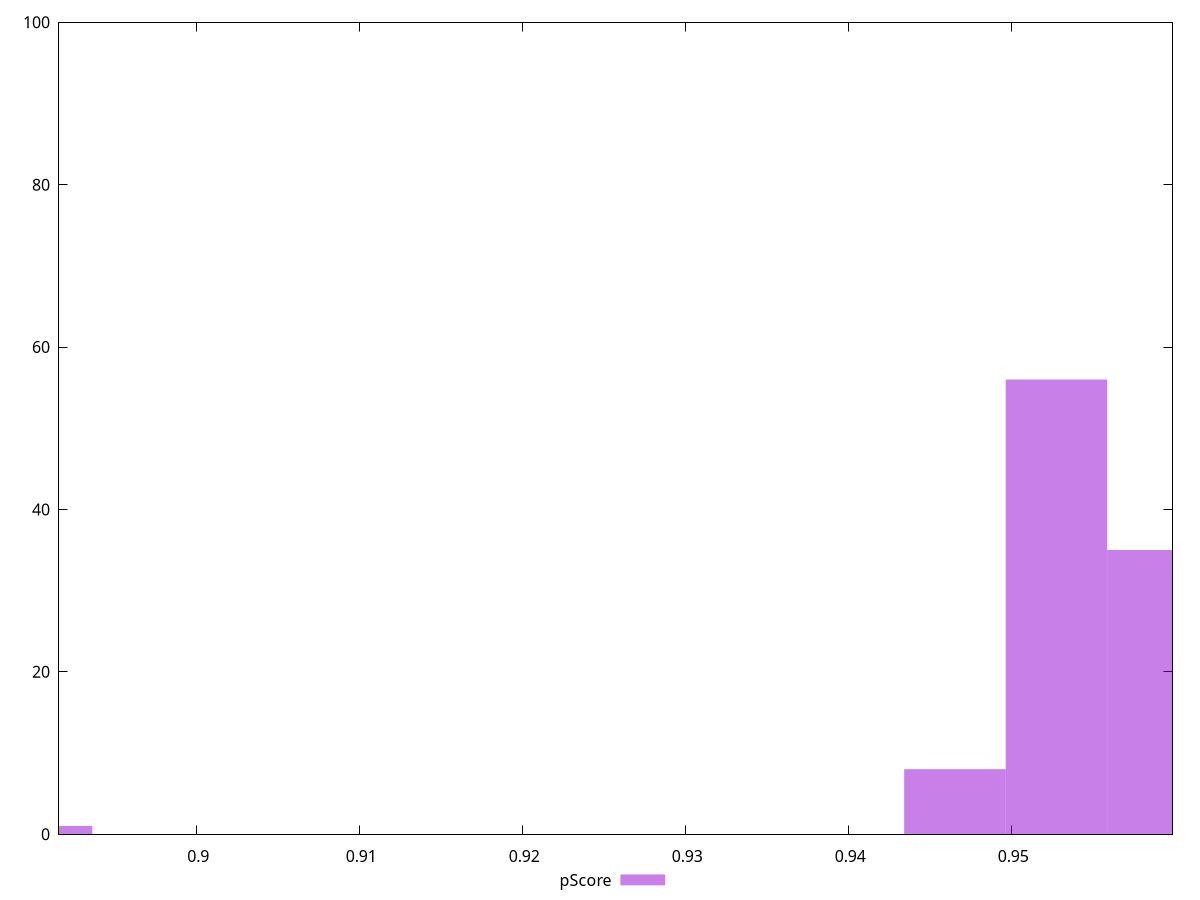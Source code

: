 reset

$pScore <<EOF
0.8905042962082338 1
0.9465500211444163 8
0.9527773239151033 56
0.9590046266857902 35
EOF

set key outside below
set boxwidth 0.00622730277068695
set xrange [0.8915747741396771:0.9599013047023772]
set yrange [0:100]
set trange [0:100]
set style fill transparent solid 0.5 noborder
set terminal svg size 640, 490 enhanced background rgb 'white'
set output "report_00018_2021-02-10T15-25-16.877Z/mainthread-work-breakdown/samples/pages+cached/pScore/histogram.svg"

plot $pScore title "pScore" with boxes

reset
